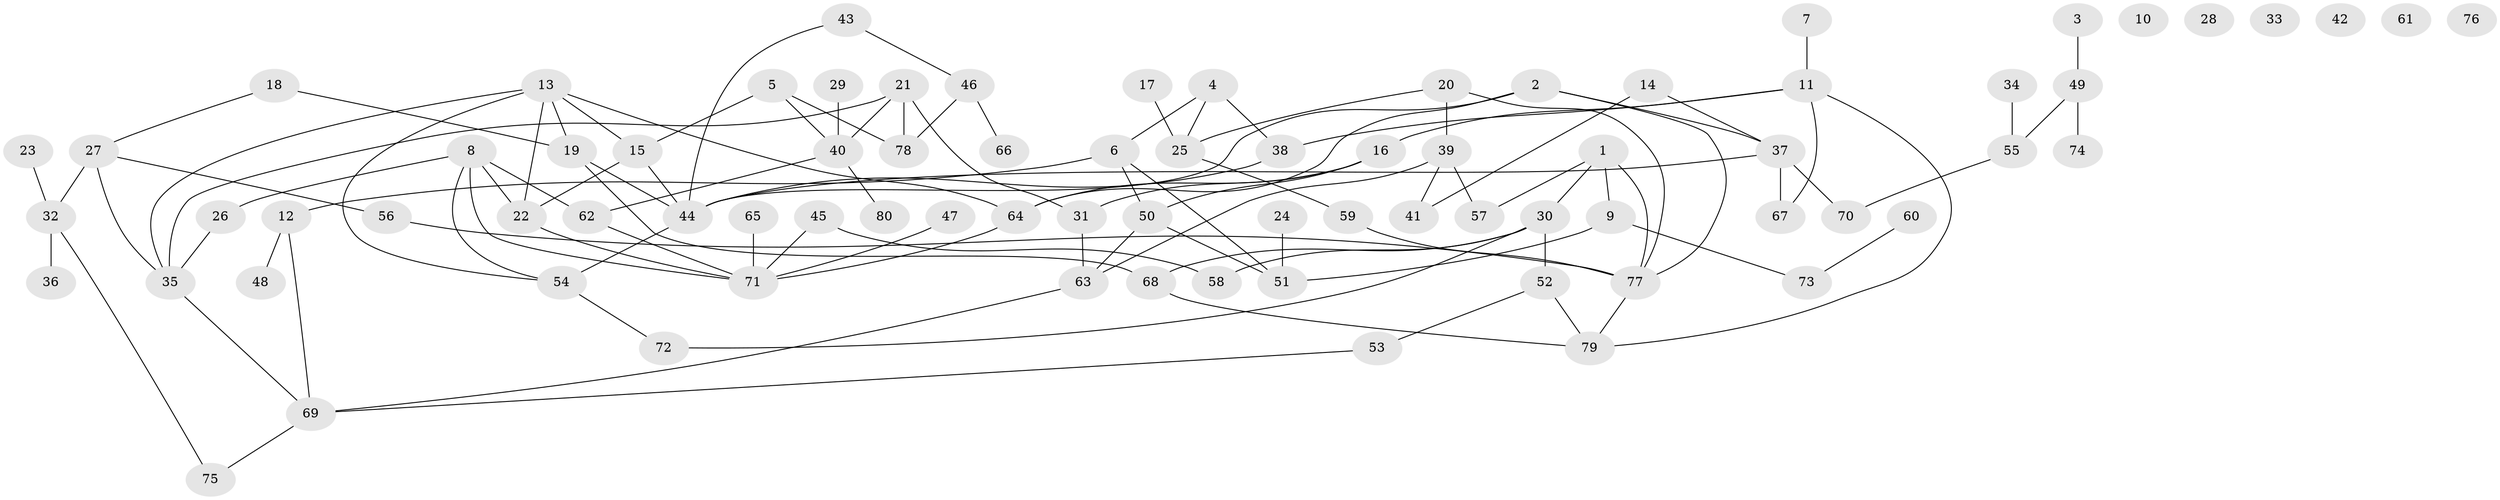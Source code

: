 // Generated by graph-tools (version 1.1) at 2025/33/03/09/25 02:33:46]
// undirected, 80 vertices, 111 edges
graph export_dot {
graph [start="1"]
  node [color=gray90,style=filled];
  1;
  2;
  3;
  4;
  5;
  6;
  7;
  8;
  9;
  10;
  11;
  12;
  13;
  14;
  15;
  16;
  17;
  18;
  19;
  20;
  21;
  22;
  23;
  24;
  25;
  26;
  27;
  28;
  29;
  30;
  31;
  32;
  33;
  34;
  35;
  36;
  37;
  38;
  39;
  40;
  41;
  42;
  43;
  44;
  45;
  46;
  47;
  48;
  49;
  50;
  51;
  52;
  53;
  54;
  55;
  56;
  57;
  58;
  59;
  60;
  61;
  62;
  63;
  64;
  65;
  66;
  67;
  68;
  69;
  70;
  71;
  72;
  73;
  74;
  75;
  76;
  77;
  78;
  79;
  80;
  1 -- 9;
  1 -- 30;
  1 -- 57;
  1 -- 77;
  2 -- 37;
  2 -- 44;
  2 -- 64;
  2 -- 77;
  3 -- 49;
  4 -- 6;
  4 -- 25;
  4 -- 38;
  5 -- 15;
  5 -- 40;
  5 -- 78;
  6 -- 12;
  6 -- 50;
  6 -- 51;
  7 -- 11;
  8 -- 22;
  8 -- 26;
  8 -- 54;
  8 -- 62;
  8 -- 71;
  9 -- 51;
  9 -- 73;
  11 -- 16;
  11 -- 38;
  11 -- 67;
  11 -- 79;
  12 -- 48;
  12 -- 69;
  13 -- 15;
  13 -- 19;
  13 -- 22;
  13 -- 35;
  13 -- 54;
  13 -- 64;
  14 -- 37;
  14 -- 41;
  15 -- 22;
  15 -- 44;
  16 -- 31;
  16 -- 50;
  16 -- 64;
  17 -- 25;
  18 -- 19;
  18 -- 27;
  19 -- 44;
  19 -- 68;
  20 -- 25;
  20 -- 39;
  20 -- 77;
  21 -- 31;
  21 -- 35;
  21 -- 40;
  21 -- 78;
  22 -- 71;
  23 -- 32;
  24 -- 51;
  25 -- 59;
  26 -- 35;
  27 -- 32;
  27 -- 35;
  27 -- 56;
  29 -- 40;
  30 -- 52;
  30 -- 58;
  30 -- 68;
  30 -- 72;
  31 -- 63;
  32 -- 36;
  32 -- 75;
  34 -- 55;
  35 -- 69;
  37 -- 44;
  37 -- 67;
  37 -- 70;
  38 -- 44;
  39 -- 41;
  39 -- 57;
  39 -- 63;
  40 -- 62;
  40 -- 80;
  43 -- 44;
  43 -- 46;
  44 -- 54;
  45 -- 58;
  45 -- 71;
  46 -- 66;
  46 -- 78;
  47 -- 71;
  49 -- 55;
  49 -- 74;
  50 -- 51;
  50 -- 63;
  52 -- 53;
  52 -- 79;
  53 -- 69;
  54 -- 72;
  55 -- 70;
  56 -- 77;
  59 -- 77;
  60 -- 73;
  62 -- 71;
  63 -- 69;
  64 -- 71;
  65 -- 71;
  68 -- 79;
  69 -- 75;
  77 -- 79;
}
